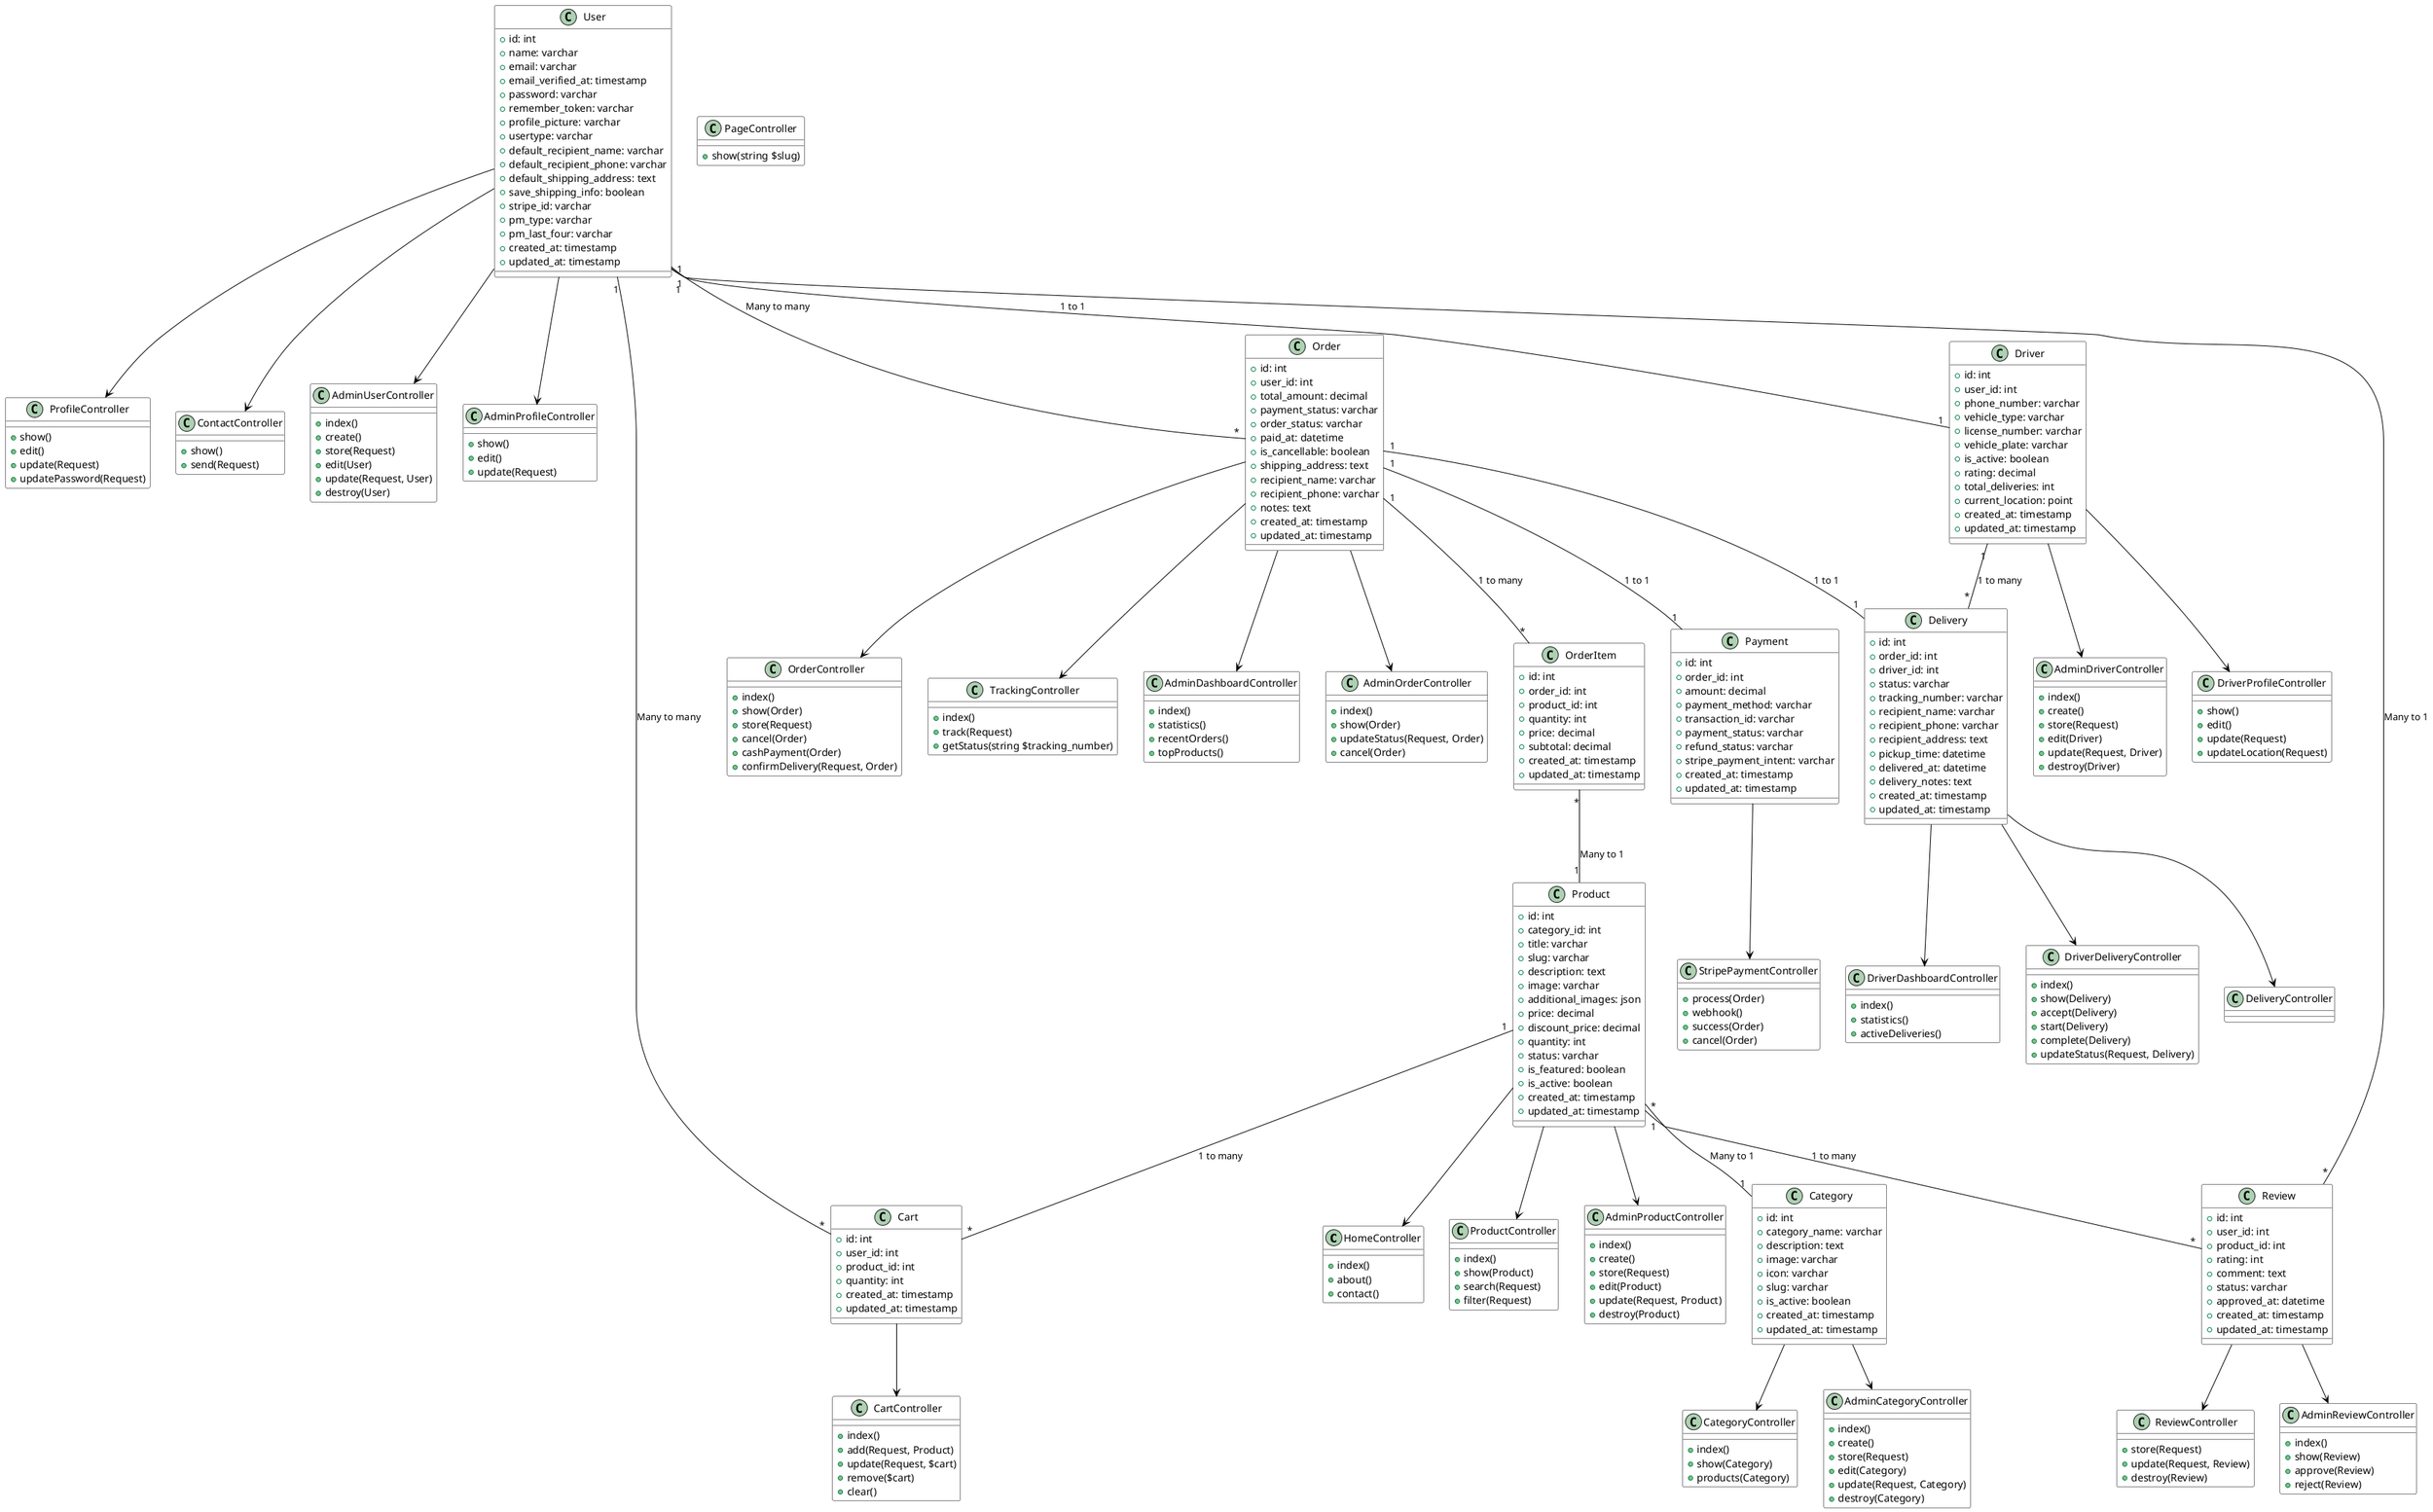 @startuml Class Diagram

skinparam class {
    BackgroundColor White
    ArrowColor Black
    BorderColor Black
}

' Regular Controllers
class HomeController {
    + index()
    + about()
    + contact()
}

class PageController {
    + show(string $slug)
}

class ProfileController {
    + show()
    + edit()
    + update(Request)
    + updatePassword(Request)
}

class CartController {
    + index()
    + add(Request, Product)
    + update(Request, $cart)
    + remove($cart)
    + clear()
}

class ProductController {
    + index()
    + show(Product)
    + search(Request)
    + filter(Request)
}

class CategoryController {
    + index()
    + show(Category)
    + products(Category)
}

class OrderController {
    + index()
    + show(Order)
    + store(Request)
    + cancel(Order)
    + cashPayment(Order)
    + confirmDelivery(Request, Order)
}

class StripePaymentController {
    + process(Order)
    + webhook()
    + success(Order)
    + cancel(Order)
}

class TrackingController {
    + index()
    + track(Request)
    + getStatus(string $tracking_number)
}

class ReviewController {
    + store(Request)
    + update(Request, Review)
    + destroy(Review)
}

class ContactController {
    + show()
    + send(Request)
}

' Admin Controllers
class AdminDashboardController {
    + index()
    + statistics()
    + recentOrders()
    + topProducts()
}

class AdminProductController {
    + index()
    + create()
    + store(Request)
    + edit(Product)
    + update(Request, Product)
    + destroy(Product)
}

class AdminCategoryController {
    + index()
    + create()
    + store(Request)
    + edit(Category)
    + update(Request, Category)
    + destroy(Category)
}

class AdminOrderController {
    + index()
    + show(Order)
    + updateStatus(Request, Order)
    + cancel(Order)
}

class AdminDriverController {
    + index()
    + create()
    + store(Request)
    + edit(Driver)
    + update(Request, Driver)
    + destroy(Driver)
}

class AdminUserController {
    + index()
    + create()
    + store(Request)
    + edit(User)
    + update(Request, User)
    + destroy(User)
}

class AdminProfileController {
    + show()
    + edit()
    + update(Request)
}

class AdminReviewController {
    + index()
    + show(Review)
    + approve(Review)
    + reject(Review)
}

' Driver Controllers
class DriverDashboardController {
    + index()
    + statistics()
    + activeDeliveries()
}

class DriverDeliveryController {
    + index()
    + show(Delivery)
    + accept(Delivery)
    + start(Delivery)
    + complete(Delivery)
    + updateStatus(Request, Delivery)
}

class DriverProfileController {
    + show()
    + edit()
    + update(Request)
    + updateLocation(Request)
}

' Models
class Cart {
    + id: int
    + user_id: int
    + product_id: int
    + quantity: int
    + created_at: timestamp
    + updated_at: timestamp
}

class Product {
    + id: int
    + category_id: int
    + title: varchar
    + slug: varchar
    + description: text
    + image: varchar
    + additional_images: json
    + price: decimal
    + discount_price: decimal
    + quantity: int
    + status: varchar
    + is_featured: boolean
    + is_active: boolean
    + created_at: timestamp
    + updated_at: timestamp
}

class Category {
    + id: int
    + category_name: varchar
    + description: text
    + image: varchar
    + icon: varchar
    + slug: varchar
    + is_active: boolean
    + created_at: timestamp
    + updated_at: timestamp
}

class User {
    + id: int
    + name: varchar
    + email: varchar
    + email_verified_at: timestamp
    + password: varchar
    + remember_token: varchar
    + profile_picture: varchar
    + usertype: varchar
    + default_recipient_name: varchar
    + default_recipient_phone: varchar
    + default_shipping_address: text
    + save_shipping_info: boolean
    + stripe_id: varchar
    + pm_type: varchar
    + pm_last_four: varchar
    + created_at: timestamp
    + updated_at: timestamp
}

class Order {
    + id: int
    + user_id: int
    + total_amount: decimal
    + payment_status: varchar
    + order_status: varchar
    + paid_at: datetime
    + is_cancellable: boolean
    + shipping_address: text
    + recipient_name: varchar
    + recipient_phone: varchar
    + notes: text
    + created_at: timestamp
    + updated_at: timestamp
}

class OrderItem {
    + id: int
    + order_id: int
    + product_id: int
    + quantity: int
    + price: decimal
    + subtotal: decimal
    + created_at: timestamp
    + updated_at: timestamp
}

class Payment {
    + id: int
    + order_id: int
    + amount: decimal
    + payment_method: varchar
    + transaction_id: varchar
    + payment_status: varchar
    + refund_status: varchar
    + stripe_payment_intent: varchar
    + created_at: timestamp
    + updated_at: timestamp
}

class Delivery {
    + id: int
    + order_id: int
    + driver_id: int
    + status: varchar
    + tracking_number: varchar
    + recipient_name: varchar
    + recipient_phone: varchar
    + recipient_address: text
    + pickup_time: datetime
    + delivered_at: datetime
    + delivery_notes: text
    + created_at: timestamp
    + updated_at: timestamp
}

class Driver {
    + id: int
    + user_id: int
    + phone_number: varchar
    + vehicle_type: varchar
    + license_number: varchar
    + vehicle_plate: varchar
    + is_active: boolean
    + rating: decimal
    + total_deliveries: int
    + current_location: point
    + created_at: timestamp
    + updated_at: timestamp
}

class Review {
    + id: int
    + user_id: int
    + product_id: int
    + rating: int
    + comment: text
    + status: varchar
    + approved_at: datetime
    + created_at: timestamp
    + updated_at: timestamp
}

' Model Relationships
User "1" -- "*" Order : Many to many
User "1" -- "*" Cart : Many to many
User "1" -- "*" Review : Many to 1
User "1" -- "1" Driver : 1 to 1
Product "*" -- "1" Category : Many to 1
Product "1" -- "*" Review : 1 to many
Product "1" -- "*" Cart : 1 to many
Order "1" -- "*" OrderItem : 1 to many
Order "1" -- "1" Payment : 1 to 1
Order "1" -- "1" Delivery : 1 to 1
OrderItem "*" -- "1" Product : Many to 1
Driver "1" -- "*" Delivery : 1 to many

' Controller Dependencies
Cart --> CartController
Product --> ProductController
Category --> CategoryController
Order --> OrderController
Payment --> StripePaymentController
Delivery --> DeliveryController
Review --> ReviewController
User --> ProfileController
User --> ContactController
Order --> TrackingController
Product --> HomeController

' Admin Dependencies
Product --> AdminProductController
Order --> AdminOrderController
Driver --> AdminDriverController
Category --> AdminCategoryController
User --> AdminUserController
Review --> AdminReviewController
User --> AdminProfileController
Order --> AdminDashboardController

' Driver Dependencies
Delivery --> DriverDeliveryController
Driver --> DriverProfileController
Delivery --> DriverDashboardController

@enduml 